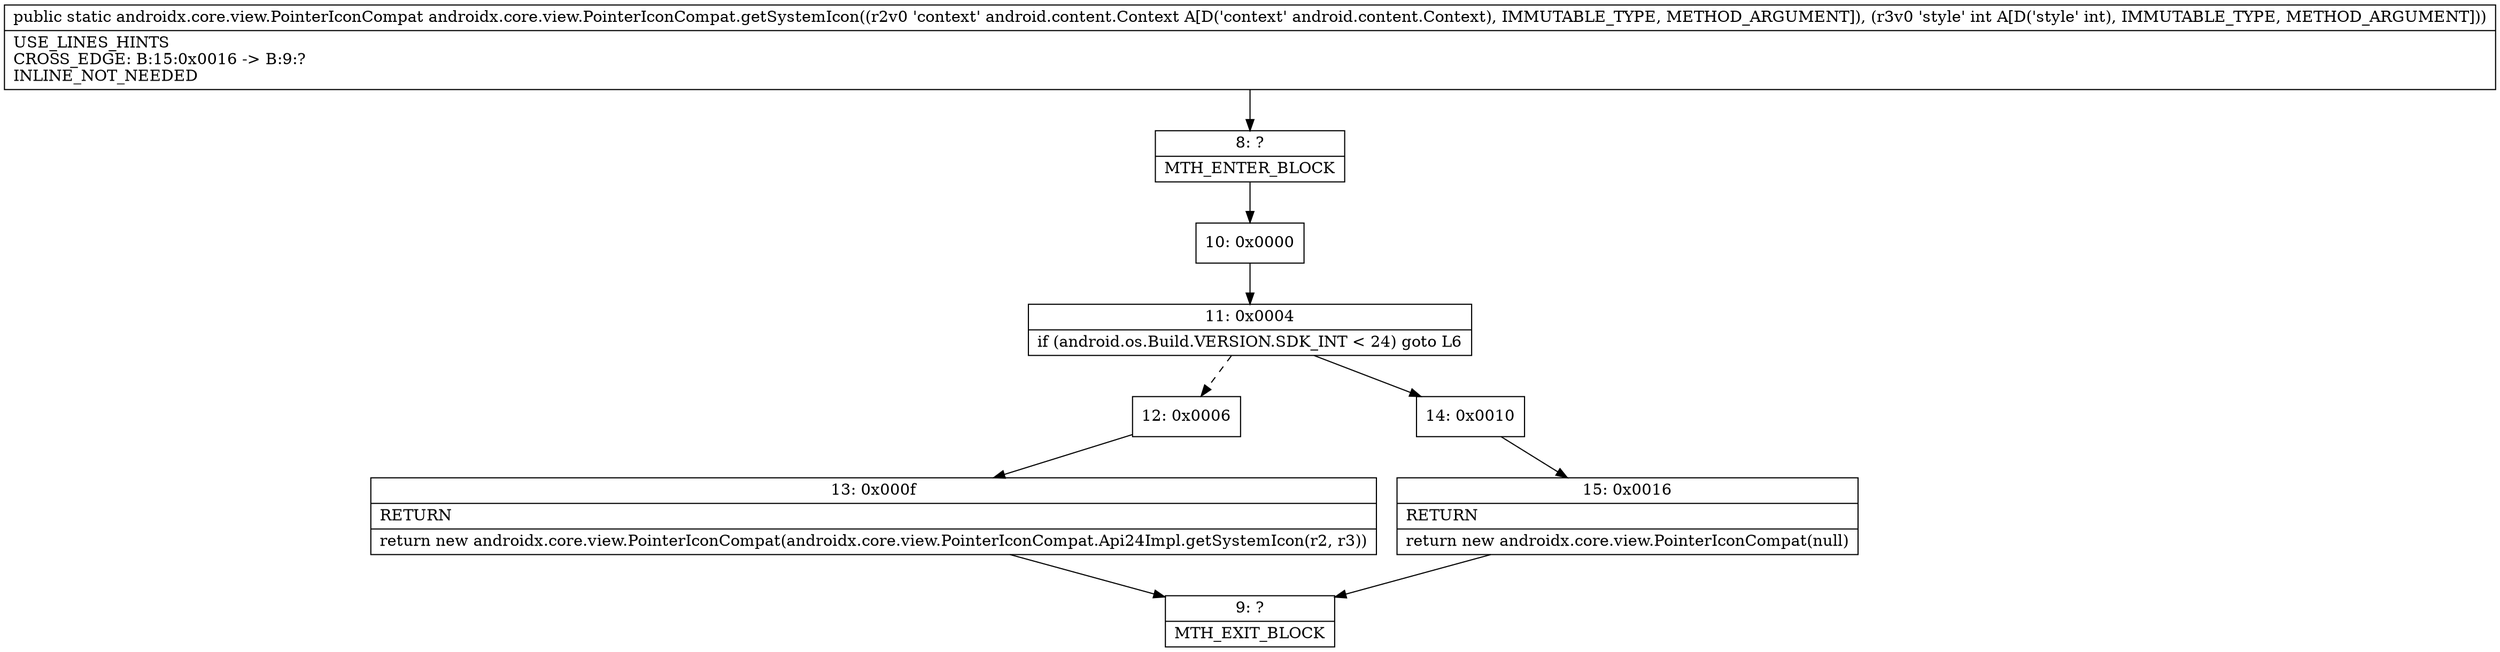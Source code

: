 digraph "CFG forandroidx.core.view.PointerIconCompat.getSystemIcon(Landroid\/content\/Context;I)Landroidx\/core\/view\/PointerIconCompat;" {
Node_8 [shape=record,label="{8\:\ ?|MTH_ENTER_BLOCK\l}"];
Node_10 [shape=record,label="{10\:\ 0x0000}"];
Node_11 [shape=record,label="{11\:\ 0x0004|if (android.os.Build.VERSION.SDK_INT \< 24) goto L6\l}"];
Node_12 [shape=record,label="{12\:\ 0x0006}"];
Node_13 [shape=record,label="{13\:\ 0x000f|RETURN\l|return new androidx.core.view.PointerIconCompat(androidx.core.view.PointerIconCompat.Api24Impl.getSystemIcon(r2, r3))\l}"];
Node_9 [shape=record,label="{9\:\ ?|MTH_EXIT_BLOCK\l}"];
Node_14 [shape=record,label="{14\:\ 0x0010}"];
Node_15 [shape=record,label="{15\:\ 0x0016|RETURN\l|return new androidx.core.view.PointerIconCompat(null)\l}"];
MethodNode[shape=record,label="{public static androidx.core.view.PointerIconCompat androidx.core.view.PointerIconCompat.getSystemIcon((r2v0 'context' android.content.Context A[D('context' android.content.Context), IMMUTABLE_TYPE, METHOD_ARGUMENT]), (r3v0 'style' int A[D('style' int), IMMUTABLE_TYPE, METHOD_ARGUMENT]))  | USE_LINES_HINTS\lCROSS_EDGE: B:15:0x0016 \-\> B:9:?\lINLINE_NOT_NEEDED\l}"];
MethodNode -> Node_8;Node_8 -> Node_10;
Node_10 -> Node_11;
Node_11 -> Node_12[style=dashed];
Node_11 -> Node_14;
Node_12 -> Node_13;
Node_13 -> Node_9;
Node_14 -> Node_15;
Node_15 -> Node_9;
}

